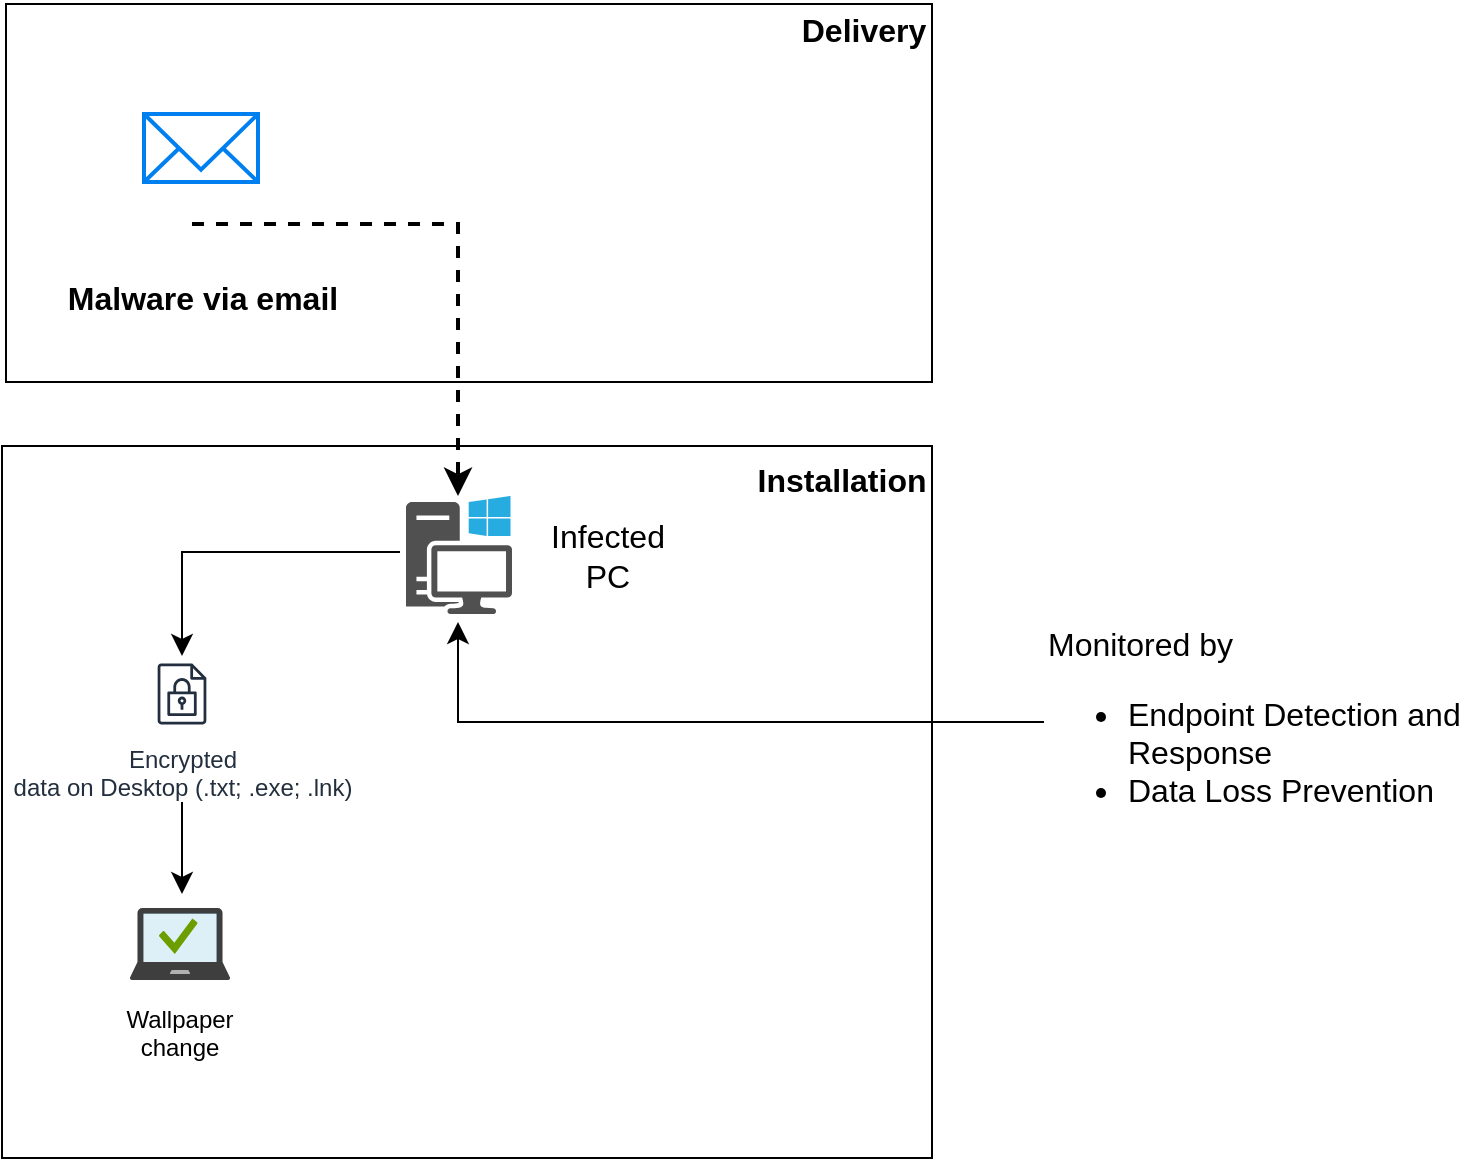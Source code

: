 <mxfile version="22.1.18" type="github">
  <diagram name="Page-1" id="lfiG4YUK4RrEmJoFa6z7">
    <mxGraphModel dx="1994" dy="1127" grid="0" gridSize="10" guides="1" tooltips="1" connect="1" arrows="1" fold="1" page="0" pageScale="1" pageWidth="827" pageHeight="1169" math="0" shadow="0">
      <root>
        <mxCell id="0" />
        <mxCell id="1" parent="0" />
        <mxCell id="AX1FQ8XLD_xJSGHUXn4Q-18" value="" style="rounded=0;whiteSpace=wrap;html=1;fontSize=16;" parent="1" vertex="1">
          <mxGeometry x="-567" y="159" width="465" height="356" as="geometry" />
        </mxCell>
        <mxCell id="AX1FQ8XLD_xJSGHUXn4Q-17" value="" style="rounded=0;whiteSpace=wrap;html=1;fontSize=16;" parent="1" vertex="1">
          <mxGeometry x="-565" y="-62" width="463" height="189" as="geometry" />
        </mxCell>
        <mxCell id="AX1FQ8XLD_xJSGHUXn4Q-2" value="" style="sketch=0;pointerEvents=1;shadow=0;dashed=0;html=1;strokeColor=none;fillColor=#505050;labelPosition=center;verticalLabelPosition=bottom;verticalAlign=top;outlineConnect=0;align=center;shape=mxgraph.office.devices.workstation_pc;fontSize=16;" parent="1" vertex="1">
          <mxGeometry x="-365" y="184" width="53" height="59" as="geometry" />
        </mxCell>
        <mxCell id="AX1FQ8XLD_xJSGHUXn4Q-4" value="" style="html=1;verticalLabelPosition=bottom;align=center;labelBackgroundColor=#ffffff;verticalAlign=top;strokeWidth=2;strokeColor=#0080F0;shadow=0;dashed=0;shape=mxgraph.ios7.icons.mail;fontSize=16;" parent="1" vertex="1">
          <mxGeometry x="-496" y="-7" width="57" height="34" as="geometry" />
        </mxCell>
        <mxCell id="AX1FQ8XLD_xJSGHUXn4Q-3" value="" style="shape=image;html=1;verticalAlign=top;verticalLabelPosition=bottom;labelBackgroundColor=#ffffff;imageAspect=0;aspect=fixed;image=https://cdn4.iconfinder.com/data/icons/crime-and-security-24/64/36-128.png;fontSize=16;" parent="1" vertex="1">
          <mxGeometry x="-472" y="-1" width="49" height="49" as="geometry" />
        </mxCell>
        <mxCell id="AX1FQ8XLD_xJSGHUXn4Q-8" value="" style="edgeStyle=elbowEdgeStyle;elbow=horizontal;endArrow=classic;html=1;curved=0;rounded=0;endSize=8;startSize=8;fontSize=12;exitX=0;exitY=1;exitDx=0;exitDy=0;strokeWidth=2;dashed=1;" parent="1" source="AX1FQ8XLD_xJSGHUXn4Q-3" target="AX1FQ8XLD_xJSGHUXn4Q-2" edge="1">
          <mxGeometry width="50" height="50" relative="1" as="geometry">
            <mxPoint x="-182" y="314" as="sourcePoint" />
            <mxPoint x="-132" y="264" as="targetPoint" />
            <Array as="points">
              <mxPoint x="-339" y="98" />
            </Array>
          </mxGeometry>
        </mxCell>
        <mxCell id="AX1FQ8XLD_xJSGHUXn4Q-11" value="Malware via email" style="text;strokeColor=none;fillColor=none;html=1;fontSize=16;fontStyle=1;verticalAlign=middle;align=center;" parent="1" vertex="1">
          <mxGeometry x="-517.5" y="65" width="100" height="40" as="geometry" />
        </mxCell>
        <mxCell id="AX1FQ8XLD_xJSGHUXn4Q-13" value="Infected PC" style="text;html=1;strokeColor=none;fillColor=none;align=center;verticalAlign=middle;whiteSpace=wrap;rounded=0;fontSize=16;" parent="1" vertex="1">
          <mxGeometry x="-294" y="198.5" width="60" height="30" as="geometry" />
        </mxCell>
        <mxCell id="AX1FQ8XLD_xJSGHUXn4Q-15" value="" style="edgeStyle=segmentEdgeStyle;endArrow=classic;html=1;curved=0;rounded=0;endSize=8;startSize=8;fontSize=12;exitX=0;exitY=0.5;exitDx=0;exitDy=0;" parent="1" source="AX1FQ8XLD_xJSGHUXn4Q-16" edge="1">
          <mxGeometry width="50" height="50" relative="1" as="geometry">
            <mxPoint x="-182" y="302" as="sourcePoint" />
            <mxPoint x="-339" y="247" as="targetPoint" />
          </mxGeometry>
        </mxCell>
        <mxCell id="AX1FQ8XLD_xJSGHUXn4Q-16" value="&lt;div&gt;Monitored by&lt;/div&gt;&lt;ul&gt;&lt;li&gt;Endpoint Detection and Response&lt;/li&gt;&lt;li&gt;Data Loss Prevention&lt;/li&gt;&lt;/ul&gt;" style="text;strokeColor=none;fillColor=none;html=1;whiteSpace=wrap;verticalAlign=middle;overflow=hidden;fontSize=16;" parent="1" vertex="1">
          <mxGeometry x="-46" y="246" width="219" height="102" as="geometry" />
        </mxCell>
        <mxCell id="AX1FQ8XLD_xJSGHUXn4Q-20" value="Installation" style="text;html=1;strokeColor=none;fillColor=none;align=center;verticalAlign=middle;whiteSpace=wrap;rounded=0;fontSize=16;fontStyle=1" parent="1" vertex="1">
          <mxGeometry x="-177" y="161" width="60" height="30" as="geometry" />
        </mxCell>
        <mxCell id="AX1FQ8XLD_xJSGHUXn4Q-21" value="Delivery" style="text;html=1;strokeColor=none;fillColor=none;align=center;verticalAlign=middle;whiteSpace=wrap;rounded=0;fontSize=16;fontStyle=1" parent="1" vertex="1">
          <mxGeometry x="-166" y="-64" width="60" height="30" as="geometry" />
        </mxCell>
        <mxCell id="AX1FQ8XLD_xJSGHUXn4Q-24" value="" style="edgeStyle=segmentEdgeStyle;endArrow=classic;html=1;curved=0;rounded=0;endSize=8;startSize=8;fontSize=12;" parent="1" target="AX1FQ8XLD_xJSGHUXn4Q-25" edge="1">
          <mxGeometry width="50" height="50" relative="1" as="geometry">
            <mxPoint x="-368" y="212" as="sourcePoint" />
            <mxPoint x="-453" y="321" as="targetPoint" />
            <Array as="points" />
          </mxGeometry>
        </mxCell>
        <mxCell id="AX1FQ8XLD_xJSGHUXn4Q-25" value="Encrypted&lt;br&gt;data on Desktop (.txt; .exe; .lnk)" style="sketch=0;outlineConnect=0;fontColor=#232F3E;gradientColor=none;strokeColor=#232F3E;fillColor=#ffffff;dashed=0;verticalLabelPosition=bottom;verticalAlign=top;align=center;html=1;fontSize=12;fontStyle=0;aspect=fixed;shape=mxgraph.aws4.resourceIcon;resIcon=mxgraph.aws4.encrypted_data;" parent="1" vertex="1">
          <mxGeometry x="-496" y="264" width="38" height="38" as="geometry" />
        </mxCell>
        <mxCell id="AX1FQ8XLD_xJSGHUXn4Q-26" value="" style="image;sketch=0;aspect=fixed;html=1;points=[];align=center;fontSize=12;image=img/lib/mscae/Managed_Desktop.svg;" parent="1" vertex="1">
          <mxGeometry x="-503" y="390" width="50" height="36" as="geometry" />
        </mxCell>
        <mxCell id="AX1FQ8XLD_xJSGHUXn4Q-27" value="" style="endArrow=classic;html=1;rounded=0;fontSize=12;startSize=8;endSize=8;curved=1;" parent="1" edge="1">
          <mxGeometry width="50" height="50" relative="1" as="geometry">
            <mxPoint x="-477" y="337" as="sourcePoint" />
            <mxPoint x="-477" y="383" as="targetPoint" />
          </mxGeometry>
        </mxCell>
        <mxCell id="AX1FQ8XLD_xJSGHUXn4Q-30" value="Wallpaper change" style="text;strokeColor=none;fillColor=none;align=center;verticalAlign=middle;spacingLeft=4;spacingRight=4;overflow=hidden;points=[[0,0.5],[1,0.5]];portConstraint=eastwest;rotatable=0;whiteSpace=wrap;html=1;" parent="1" vertex="1">
          <mxGeometry x="-518" y="436" width="80" height="32" as="geometry" />
        </mxCell>
      </root>
    </mxGraphModel>
  </diagram>
</mxfile>
